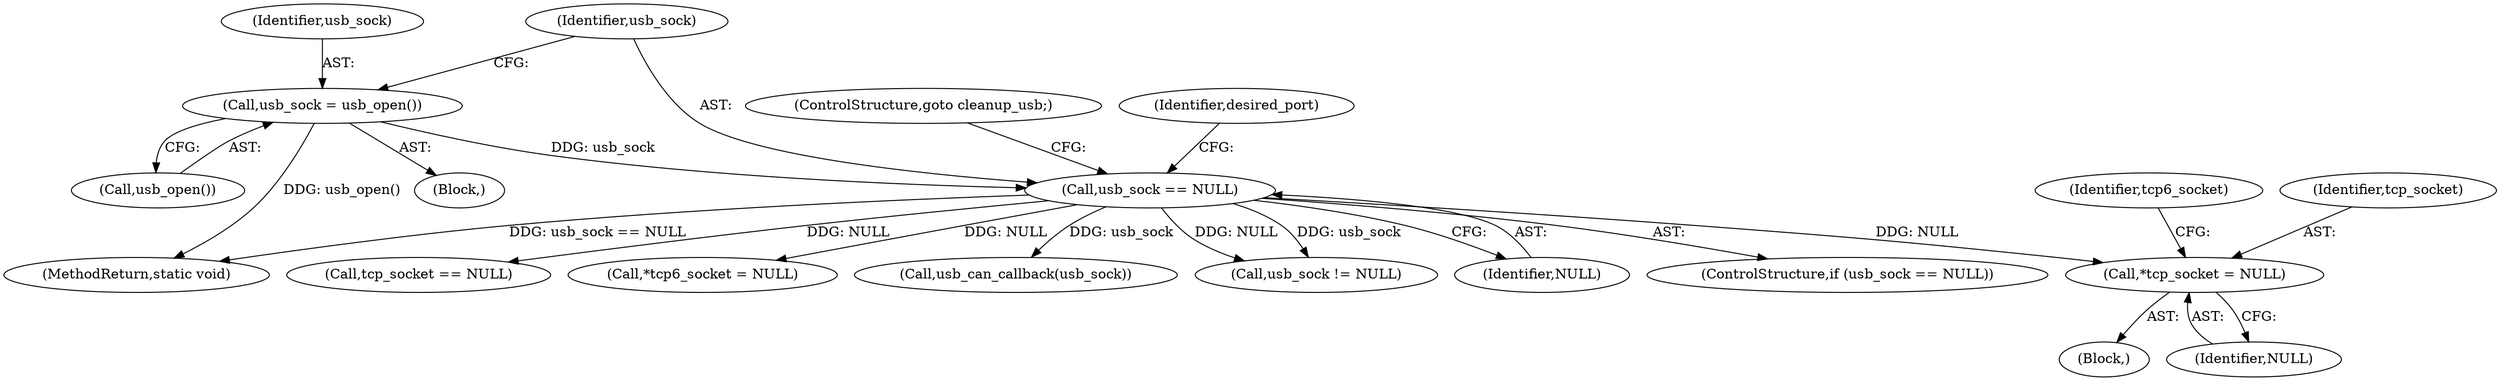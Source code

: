 digraph "0_ippusbxd_46844402bca7a38fc224483ba6f0a93c4613203f@API" {
"1000131" [label="(Call,*tcp_socket = NULL)"];
"1000116" [label="(Call,usb_sock == NULL)"];
"1000112" [label="(Call,usb_sock = usb_open())"];
"1000351" [label="(MethodReturn,static void)"];
"1000111" [label="(Block,)"];
"1000115" [label="(ControlStructure,if (usb_sock == NULL))"];
"1000136" [label="(Identifier,tcp6_socket)"];
"1000113" [label="(Identifier,usb_sock)"];
"1000131" [label="(Call,*tcp_socket = NULL)"];
"1000118" [label="(Identifier,NULL)"];
"1000175" [label="(Call,tcp_socket == NULL)"];
"1000132" [label="(Identifier,tcp_socket)"];
"1000119" [label="(ControlStructure,goto cleanup_usb;)"];
"1000126" [label="(Identifier,desired_port)"];
"1000112" [label="(Call,usb_sock = usb_open())"];
"1000103" [label="(Block,)"];
"1000135" [label="(Call,*tcp6_socket = NULL)"];
"1000247" [label="(Call,usb_can_callback(usb_sock))"];
"1000117" [label="(Identifier,usb_sock)"];
"1000345" [label="(Call,usb_sock != NULL)"];
"1000116" [label="(Call,usb_sock == NULL)"];
"1000133" [label="(Identifier,NULL)"];
"1000114" [label="(Call,usb_open())"];
"1000131" -> "1000103"  [label="AST: "];
"1000131" -> "1000133"  [label="CFG: "];
"1000132" -> "1000131"  [label="AST: "];
"1000133" -> "1000131"  [label="AST: "];
"1000136" -> "1000131"  [label="CFG: "];
"1000116" -> "1000131"  [label="DDG: NULL"];
"1000116" -> "1000115"  [label="AST: "];
"1000116" -> "1000118"  [label="CFG: "];
"1000117" -> "1000116"  [label="AST: "];
"1000118" -> "1000116"  [label="AST: "];
"1000119" -> "1000116"  [label="CFG: "];
"1000126" -> "1000116"  [label="CFG: "];
"1000116" -> "1000351"  [label="DDG: usb_sock == NULL"];
"1000112" -> "1000116"  [label="DDG: usb_sock"];
"1000116" -> "1000135"  [label="DDG: NULL"];
"1000116" -> "1000175"  [label="DDG: NULL"];
"1000116" -> "1000247"  [label="DDG: usb_sock"];
"1000116" -> "1000345"  [label="DDG: usb_sock"];
"1000116" -> "1000345"  [label="DDG: NULL"];
"1000112" -> "1000111"  [label="AST: "];
"1000112" -> "1000114"  [label="CFG: "];
"1000113" -> "1000112"  [label="AST: "];
"1000114" -> "1000112"  [label="AST: "];
"1000117" -> "1000112"  [label="CFG: "];
"1000112" -> "1000351"  [label="DDG: usb_open()"];
}
